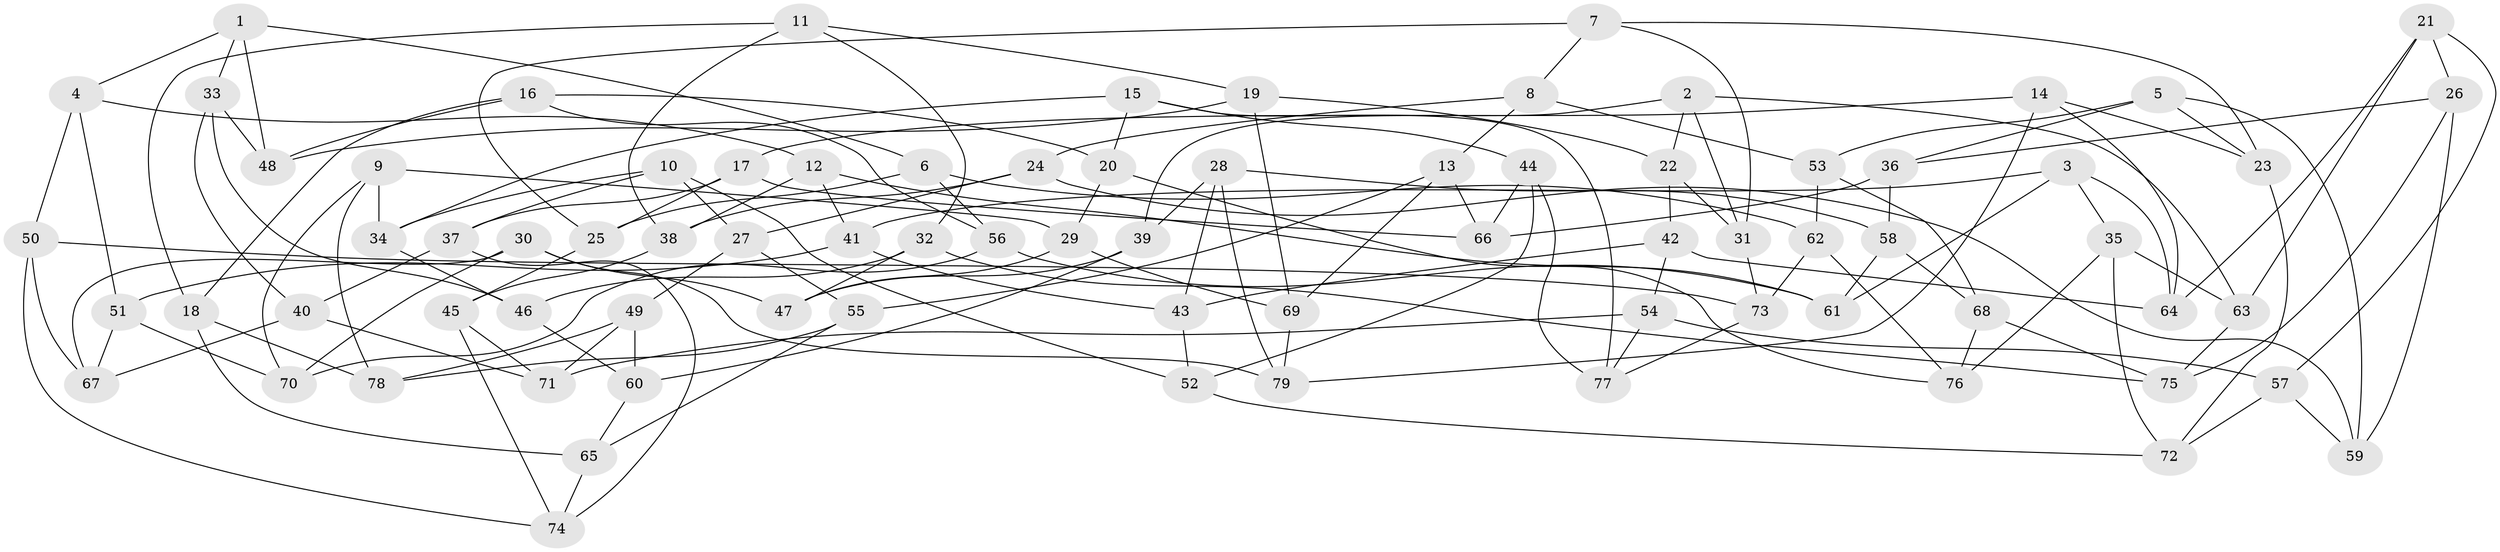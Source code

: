 // Generated by graph-tools (version 1.1) at 2025/50/03/09/25 03:50:44]
// undirected, 79 vertices, 158 edges
graph export_dot {
graph [start="1"]
  node [color=gray90,style=filled];
  1;
  2;
  3;
  4;
  5;
  6;
  7;
  8;
  9;
  10;
  11;
  12;
  13;
  14;
  15;
  16;
  17;
  18;
  19;
  20;
  21;
  22;
  23;
  24;
  25;
  26;
  27;
  28;
  29;
  30;
  31;
  32;
  33;
  34;
  35;
  36;
  37;
  38;
  39;
  40;
  41;
  42;
  43;
  44;
  45;
  46;
  47;
  48;
  49;
  50;
  51;
  52;
  53;
  54;
  55;
  56;
  57;
  58;
  59;
  60;
  61;
  62;
  63;
  64;
  65;
  66;
  67;
  68;
  69;
  70;
  71;
  72;
  73;
  74;
  75;
  76;
  77;
  78;
  79;
  1 -- 6;
  1 -- 4;
  1 -- 48;
  1 -- 33;
  2 -- 22;
  2 -- 31;
  2 -- 63;
  2 -- 39;
  3 -- 41;
  3 -- 35;
  3 -- 61;
  3 -- 64;
  4 -- 12;
  4 -- 50;
  4 -- 51;
  5 -- 23;
  5 -- 36;
  5 -- 53;
  5 -- 59;
  6 -- 25;
  6 -- 56;
  6 -- 62;
  7 -- 23;
  7 -- 25;
  7 -- 8;
  7 -- 31;
  8 -- 53;
  8 -- 24;
  8 -- 13;
  9 -- 34;
  9 -- 29;
  9 -- 78;
  9 -- 70;
  10 -- 34;
  10 -- 37;
  10 -- 52;
  10 -- 27;
  11 -- 18;
  11 -- 32;
  11 -- 19;
  11 -- 38;
  12 -- 61;
  12 -- 38;
  12 -- 41;
  13 -- 55;
  13 -- 69;
  13 -- 66;
  14 -- 79;
  14 -- 23;
  14 -- 64;
  14 -- 17;
  15 -- 20;
  15 -- 77;
  15 -- 34;
  15 -- 44;
  16 -- 20;
  16 -- 18;
  16 -- 48;
  16 -- 56;
  17 -- 66;
  17 -- 25;
  17 -- 37;
  18 -- 65;
  18 -- 78;
  19 -- 22;
  19 -- 48;
  19 -- 69;
  20 -- 76;
  20 -- 29;
  21 -- 63;
  21 -- 64;
  21 -- 26;
  21 -- 57;
  22 -- 42;
  22 -- 31;
  23 -- 72;
  24 -- 59;
  24 -- 27;
  24 -- 38;
  25 -- 45;
  26 -- 75;
  26 -- 36;
  26 -- 59;
  27 -- 49;
  27 -- 55;
  28 -- 58;
  28 -- 43;
  28 -- 79;
  28 -- 39;
  29 -- 69;
  29 -- 47;
  30 -- 70;
  30 -- 79;
  30 -- 47;
  30 -- 67;
  31 -- 73;
  32 -- 46;
  32 -- 75;
  32 -- 47;
  33 -- 46;
  33 -- 48;
  33 -- 40;
  34 -- 46;
  35 -- 76;
  35 -- 72;
  35 -- 63;
  36 -- 58;
  36 -- 66;
  37 -- 74;
  37 -- 40;
  38 -- 45;
  39 -- 60;
  39 -- 47;
  40 -- 67;
  40 -- 71;
  41 -- 43;
  41 -- 51;
  42 -- 54;
  42 -- 43;
  42 -- 64;
  43 -- 52;
  44 -- 77;
  44 -- 52;
  44 -- 66;
  45 -- 74;
  45 -- 71;
  46 -- 60;
  49 -- 71;
  49 -- 60;
  49 -- 78;
  50 -- 74;
  50 -- 73;
  50 -- 67;
  51 -- 70;
  51 -- 67;
  52 -- 72;
  53 -- 62;
  53 -- 68;
  54 -- 77;
  54 -- 71;
  54 -- 57;
  55 -- 78;
  55 -- 65;
  56 -- 70;
  56 -- 61;
  57 -- 72;
  57 -- 59;
  58 -- 61;
  58 -- 68;
  60 -- 65;
  62 -- 73;
  62 -- 76;
  63 -- 75;
  65 -- 74;
  68 -- 76;
  68 -- 75;
  69 -- 79;
  73 -- 77;
}

